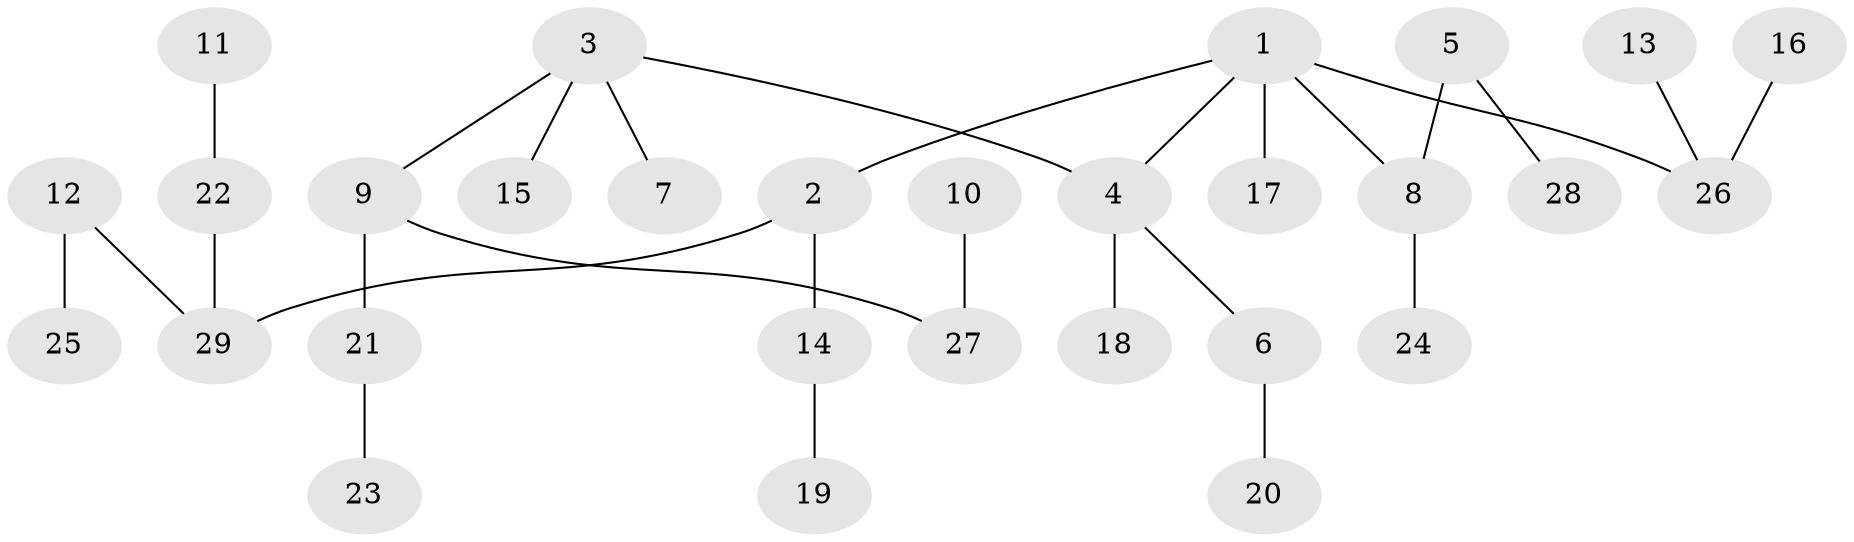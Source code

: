 // original degree distribution, {5: 0.05172413793103448, 2: 0.3448275862068966, 3: 0.15517241379310345, 4: 0.034482758620689655, 1: 0.41379310344827586}
// Generated by graph-tools (version 1.1) at 2025/02/03/09/25 03:02:25]
// undirected, 29 vertices, 28 edges
graph export_dot {
graph [start="1"]
  node [color=gray90,style=filled];
  1;
  2;
  3;
  4;
  5;
  6;
  7;
  8;
  9;
  10;
  11;
  12;
  13;
  14;
  15;
  16;
  17;
  18;
  19;
  20;
  21;
  22;
  23;
  24;
  25;
  26;
  27;
  28;
  29;
  1 -- 2 [weight=1.0];
  1 -- 4 [weight=1.0];
  1 -- 8 [weight=1.0];
  1 -- 17 [weight=1.0];
  1 -- 26 [weight=1.0];
  2 -- 14 [weight=1.0];
  2 -- 29 [weight=1.0];
  3 -- 4 [weight=1.0];
  3 -- 7 [weight=1.0];
  3 -- 9 [weight=1.0];
  3 -- 15 [weight=1.0];
  4 -- 6 [weight=1.0];
  4 -- 18 [weight=1.0];
  5 -- 8 [weight=1.0];
  5 -- 28 [weight=1.0];
  6 -- 20 [weight=1.0];
  8 -- 24 [weight=1.0];
  9 -- 21 [weight=1.0];
  9 -- 27 [weight=1.0];
  10 -- 27 [weight=1.0];
  11 -- 22 [weight=1.0];
  12 -- 25 [weight=1.0];
  12 -- 29 [weight=1.0];
  13 -- 26 [weight=1.0];
  14 -- 19 [weight=1.0];
  16 -- 26 [weight=1.0];
  21 -- 23 [weight=1.0];
  22 -- 29 [weight=1.0];
}
